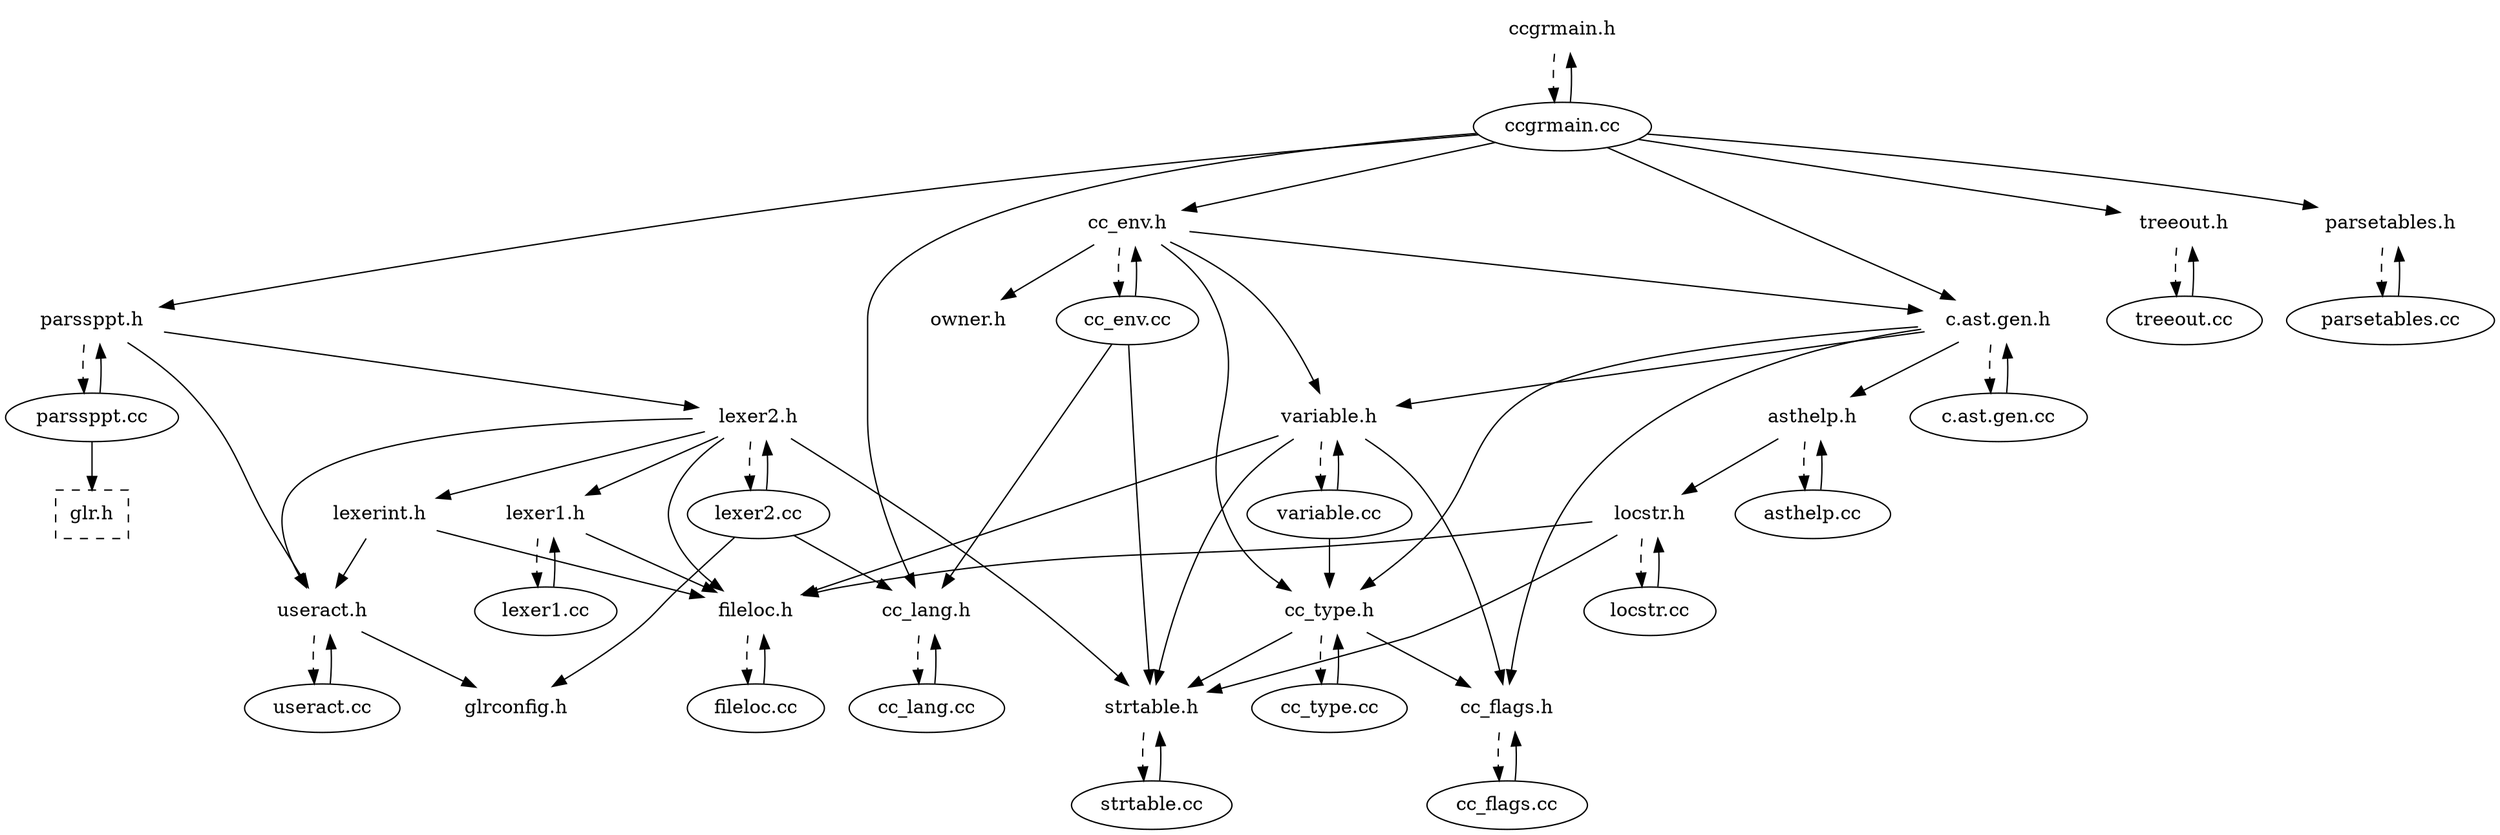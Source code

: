 // dependency graph automatically produced by ../smbase/scan-depends.pl

digraph "Dependencies" {
  "ccgrmain.h" [
    color = white
  ]
  "ccgrmain.cc" [
  ]
  "ccgrmain.h" -> "ccgrmain.cc" [
    style = dashed
    weight = 10
  ]
  "ccgrmain.cc" -> "ccgrmain.h" [
    weight = 10
  ]
  "parssppt.h" [
    color = white
  ]
  "ccgrmain.cc" -> "parssppt.h" [
  ]
  "c.ast.gen.h" [
    color = white
  ]
  "ccgrmain.cc" -> "c.ast.gen.h" [
  ]
  "cc_env.h" [
    color = white
  ]
  "ccgrmain.cc" -> "cc_env.h" [
  ]
  "cc_lang.h" [
    color = white
  ]
  "ccgrmain.cc" -> "cc_lang.h" [
  ]
  "treeout.h" [
    color = white
  ]
  "ccgrmain.cc" -> "treeout.h" [
  ]
  "parsetables.h" [
    color = white
  ]
  "ccgrmain.cc" -> "parsetables.h" [
  ]
  "parssppt.cc" [
  ]
  "parssppt.h" -> "parssppt.cc" [
    style = dashed
    weight = 10
  ]
  "lexer2.h" [
    color = white
  ]
  "parssppt.h" -> "lexer2.h" [
  ]
  "useract.h" [
    color = white
  ]
  "parssppt.h" -> "useract.h" [
  ]
  "c.ast.gen.cc" [
  ]
  "c.ast.gen.h" -> "c.ast.gen.cc" [
    style = dashed
    weight = 10
  ]
  "asthelp.h" [
    color = white
  ]
  "c.ast.gen.h" -> "asthelp.h" [
  ]
  "cc_flags.h" [
    color = white
  ]
  "c.ast.gen.h" -> "cc_flags.h" [
  ]
  "variable.h" [
    color = white
  ]
  "c.ast.gen.h" -> "variable.h" [
  ]
  "cc_type.h" [
    color = white
  ]
  "c.ast.gen.h" -> "cc_type.h" [
  ]
  "cc_env.cc" [
  ]
  "cc_env.h" -> "cc_env.cc" [
    style = dashed
    weight = 10
  ]
  "cc_env.h" -> "cc_type.h" [
  ]
  "owner.h" [
    color = white
  ]
  "cc_env.h" -> "owner.h" [
  ]
  "cc_env.h" -> "c.ast.gen.h" [
  ]
  "cc_env.h" -> "variable.h" [
  ]
  "cc_lang.cc" [
  ]
  "cc_lang.h" -> "cc_lang.cc" [
    style = dashed
    weight = 10
  ]
  "treeout.cc" [
  ]
  "treeout.h" -> "treeout.cc" [
    style = dashed
    weight = 10
  ]
  "parsetables.cc" [
  ]
  "parsetables.h" -> "parsetables.cc" [
    style = dashed
    weight = 10
  ]
  "parssppt.cc" -> "parssppt.h" [
    weight = 10
  ]
  "glr.h" [
    shape = box
    style = dashed
  ]
  "parssppt.cc" -> "glr.h" [
  ]
  "lexer2.cc" [
  ]
  "lexer2.h" -> "lexer2.cc" [
    style = dashed
    weight = 10
  ]
  "lexer1.h" [
    color = white
  ]
  "lexer2.h" -> "lexer1.h" [
  ]
  "fileloc.h" [
    color = white
  ]
  "lexer2.h" -> "fileloc.h" [
  ]
  "strtable.h" [
    color = white
  ]
  "lexer2.h" -> "strtable.h" [
  ]
  "lexer2.h" -> "useract.h" [
  ]
  "lexerint.h" [
    color = white
  ]
  "lexer2.h" -> "lexerint.h" [
  ]
  "useract.cc" [
  ]
  "useract.h" -> "useract.cc" [
    style = dashed
    weight = 10
  ]
  "glrconfig.h" [
    color = white
  ]
  "useract.h" -> "glrconfig.h" [
  ]
  "c.ast.gen.cc" -> "c.ast.gen.h" [
    weight = 10
  ]
  "asthelp.cc" [
  ]
  "asthelp.h" -> "asthelp.cc" [
    style = dashed
    weight = 10
  ]
  "locstr.h" [
    color = white
  ]
  "asthelp.h" -> "locstr.h" [
  ]
  "cc_flags.cc" [
  ]
  "cc_flags.h" -> "cc_flags.cc" [
    style = dashed
    weight = 10
  ]
  "variable.cc" [
  ]
  "variable.h" -> "variable.cc" [
    style = dashed
    weight = 10
  ]
  "variable.h" -> "fileloc.h" [
  ]
  "variable.h" -> "strtable.h" [
  ]
  "variable.h" -> "cc_flags.h" [
  ]
  "cc_type.cc" [
  ]
  "cc_type.h" -> "cc_type.cc" [
    style = dashed
    weight = 10
  ]
  "cc_type.h" -> "cc_flags.h" [
  ]
  "cc_type.h" -> "strtable.h" [
  ]
  "cc_env.cc" -> "cc_env.h" [
    weight = 10
  ]
  "cc_env.cc" -> "strtable.h" [
  ]
  "cc_env.cc" -> "cc_lang.h" [
  ]
  "cc_lang.cc" -> "cc_lang.h" [
    weight = 10
  ]
  "treeout.cc" -> "treeout.h" [
    weight = 10
  ]
  "parsetables.cc" -> "parsetables.h" [
    weight = 10
  ]
  "lexer2.cc" -> "lexer2.h" [
    weight = 10
  ]
  "lexer2.cc" -> "cc_lang.h" [
  ]
  "lexer2.cc" -> "glrconfig.h" [
  ]
  "lexer1.cc" [
  ]
  "lexer1.h" -> "lexer1.cc" [
    style = dashed
    weight = 10
  ]
  "lexer1.h" -> "fileloc.h" [
  ]
  "fileloc.cc" [
  ]
  "fileloc.h" -> "fileloc.cc" [
    style = dashed
    weight = 10
  ]
  "strtable.cc" [
  ]
  "strtable.h" -> "strtable.cc" [
    style = dashed
    weight = 10
  ]
  "lexerint.h" -> "useract.h" [
  ]
  "lexerint.h" -> "fileloc.h" [
  ]
  "useract.cc" -> "useract.h" [
    weight = 10
  ]
  "asthelp.cc" -> "asthelp.h" [
    weight = 10
  ]
  "locstr.cc" [
  ]
  "locstr.h" -> "locstr.cc" [
    style = dashed
    weight = 10
  ]
  "locstr.h" -> "strtable.h" [
  ]
  "locstr.h" -> "fileloc.h" [
  ]
  "cc_flags.cc" -> "cc_flags.h" [
    weight = 10
  ]
  "variable.cc" -> "variable.h" [
    weight = 10
  ]
  "variable.cc" -> "cc_type.h" [
  ]
  "cc_type.cc" -> "cc_type.h" [
    weight = 10
  ]
  "lexer1.cc" -> "lexer1.h" [
    weight = 10
  ]
  "fileloc.cc" -> "fileloc.h" [
    weight = 10
  ]
  "strtable.cc" -> "strtable.h" [
    weight = 10
  ]
  "locstr.cc" -> "locstr.h" [
    weight = 10
  ]
}
